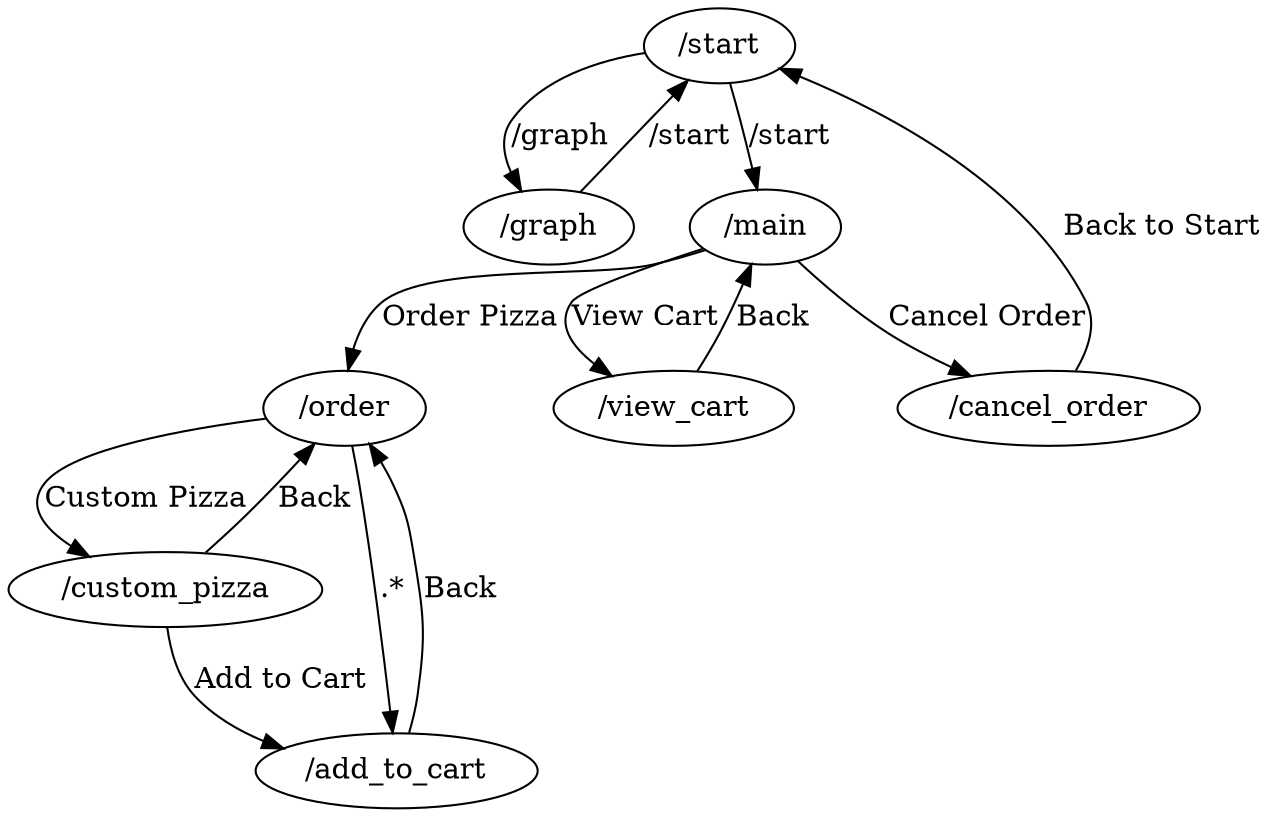digraph G {
 "/start" -> "/graph" [label="/graph"]
 "/graph" -> "/start" [label="/start"]
 "/start" -> "/main" [label="/start"]
 "/main" -> "/order" [label="Order Pizza"]
 "/order" -> "/custom_pizza" [label="Custom Pizza"]
 "/custom_pizza" -> "/add_to_cart" [label="Add to Cart"]
 "/order" -> "/add_to_cart" [label=".*"]
 "/main" -> "/view_cart" [label="View Cart"]
 "/main" -> "/cancel_order" [label="Cancel Order"]
 "/custom_pizza" -> "/order" [label=Back]
 "/add_to_cart" -> "/order" [label=Back]
 "/view_cart" -> "/main" [label=Back]
 "/cancel_order" -> "/start" [label="Back to Start"]
}